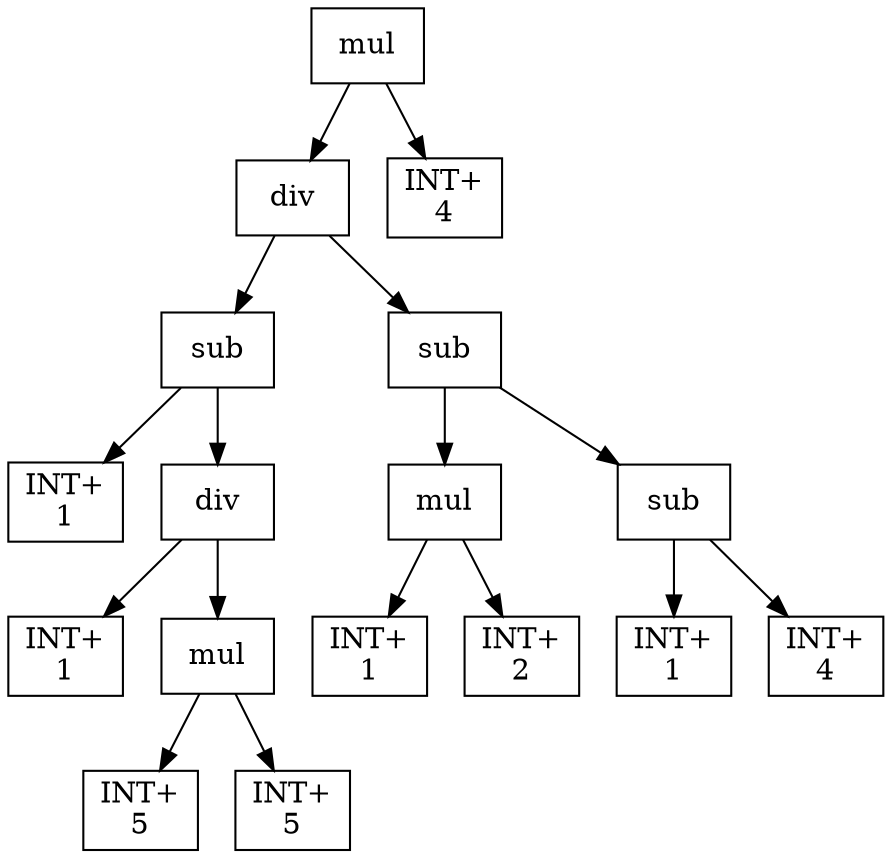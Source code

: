 digraph expr {
  node [shape=box];
  n1 [label="mul"];
  n2 [label="div"];
  n3 [label="sub"];
  n4 [label="INT+\n1"];
  n5 [label="div"];
  n6 [label="INT+\n1"];
  n7 [label="mul"];
  n8 [label="INT+\n5"];
  n9 [label="INT+\n5"];
  n7 -> n8;
  n7 -> n9;
  n5 -> n6;
  n5 -> n7;
  n3 -> n4;
  n3 -> n5;
  n10 [label="sub"];
  n11 [label="mul"];
  n12 [label="INT+\n1"];
  n13 [label="INT+\n2"];
  n11 -> n12;
  n11 -> n13;
  n14 [label="sub"];
  n15 [label="INT+\n1"];
  n16 [label="INT+\n4"];
  n14 -> n15;
  n14 -> n16;
  n10 -> n11;
  n10 -> n14;
  n2 -> n3;
  n2 -> n10;
  n17 [label="INT+\n4"];
  n1 -> n2;
  n1 -> n17;
}